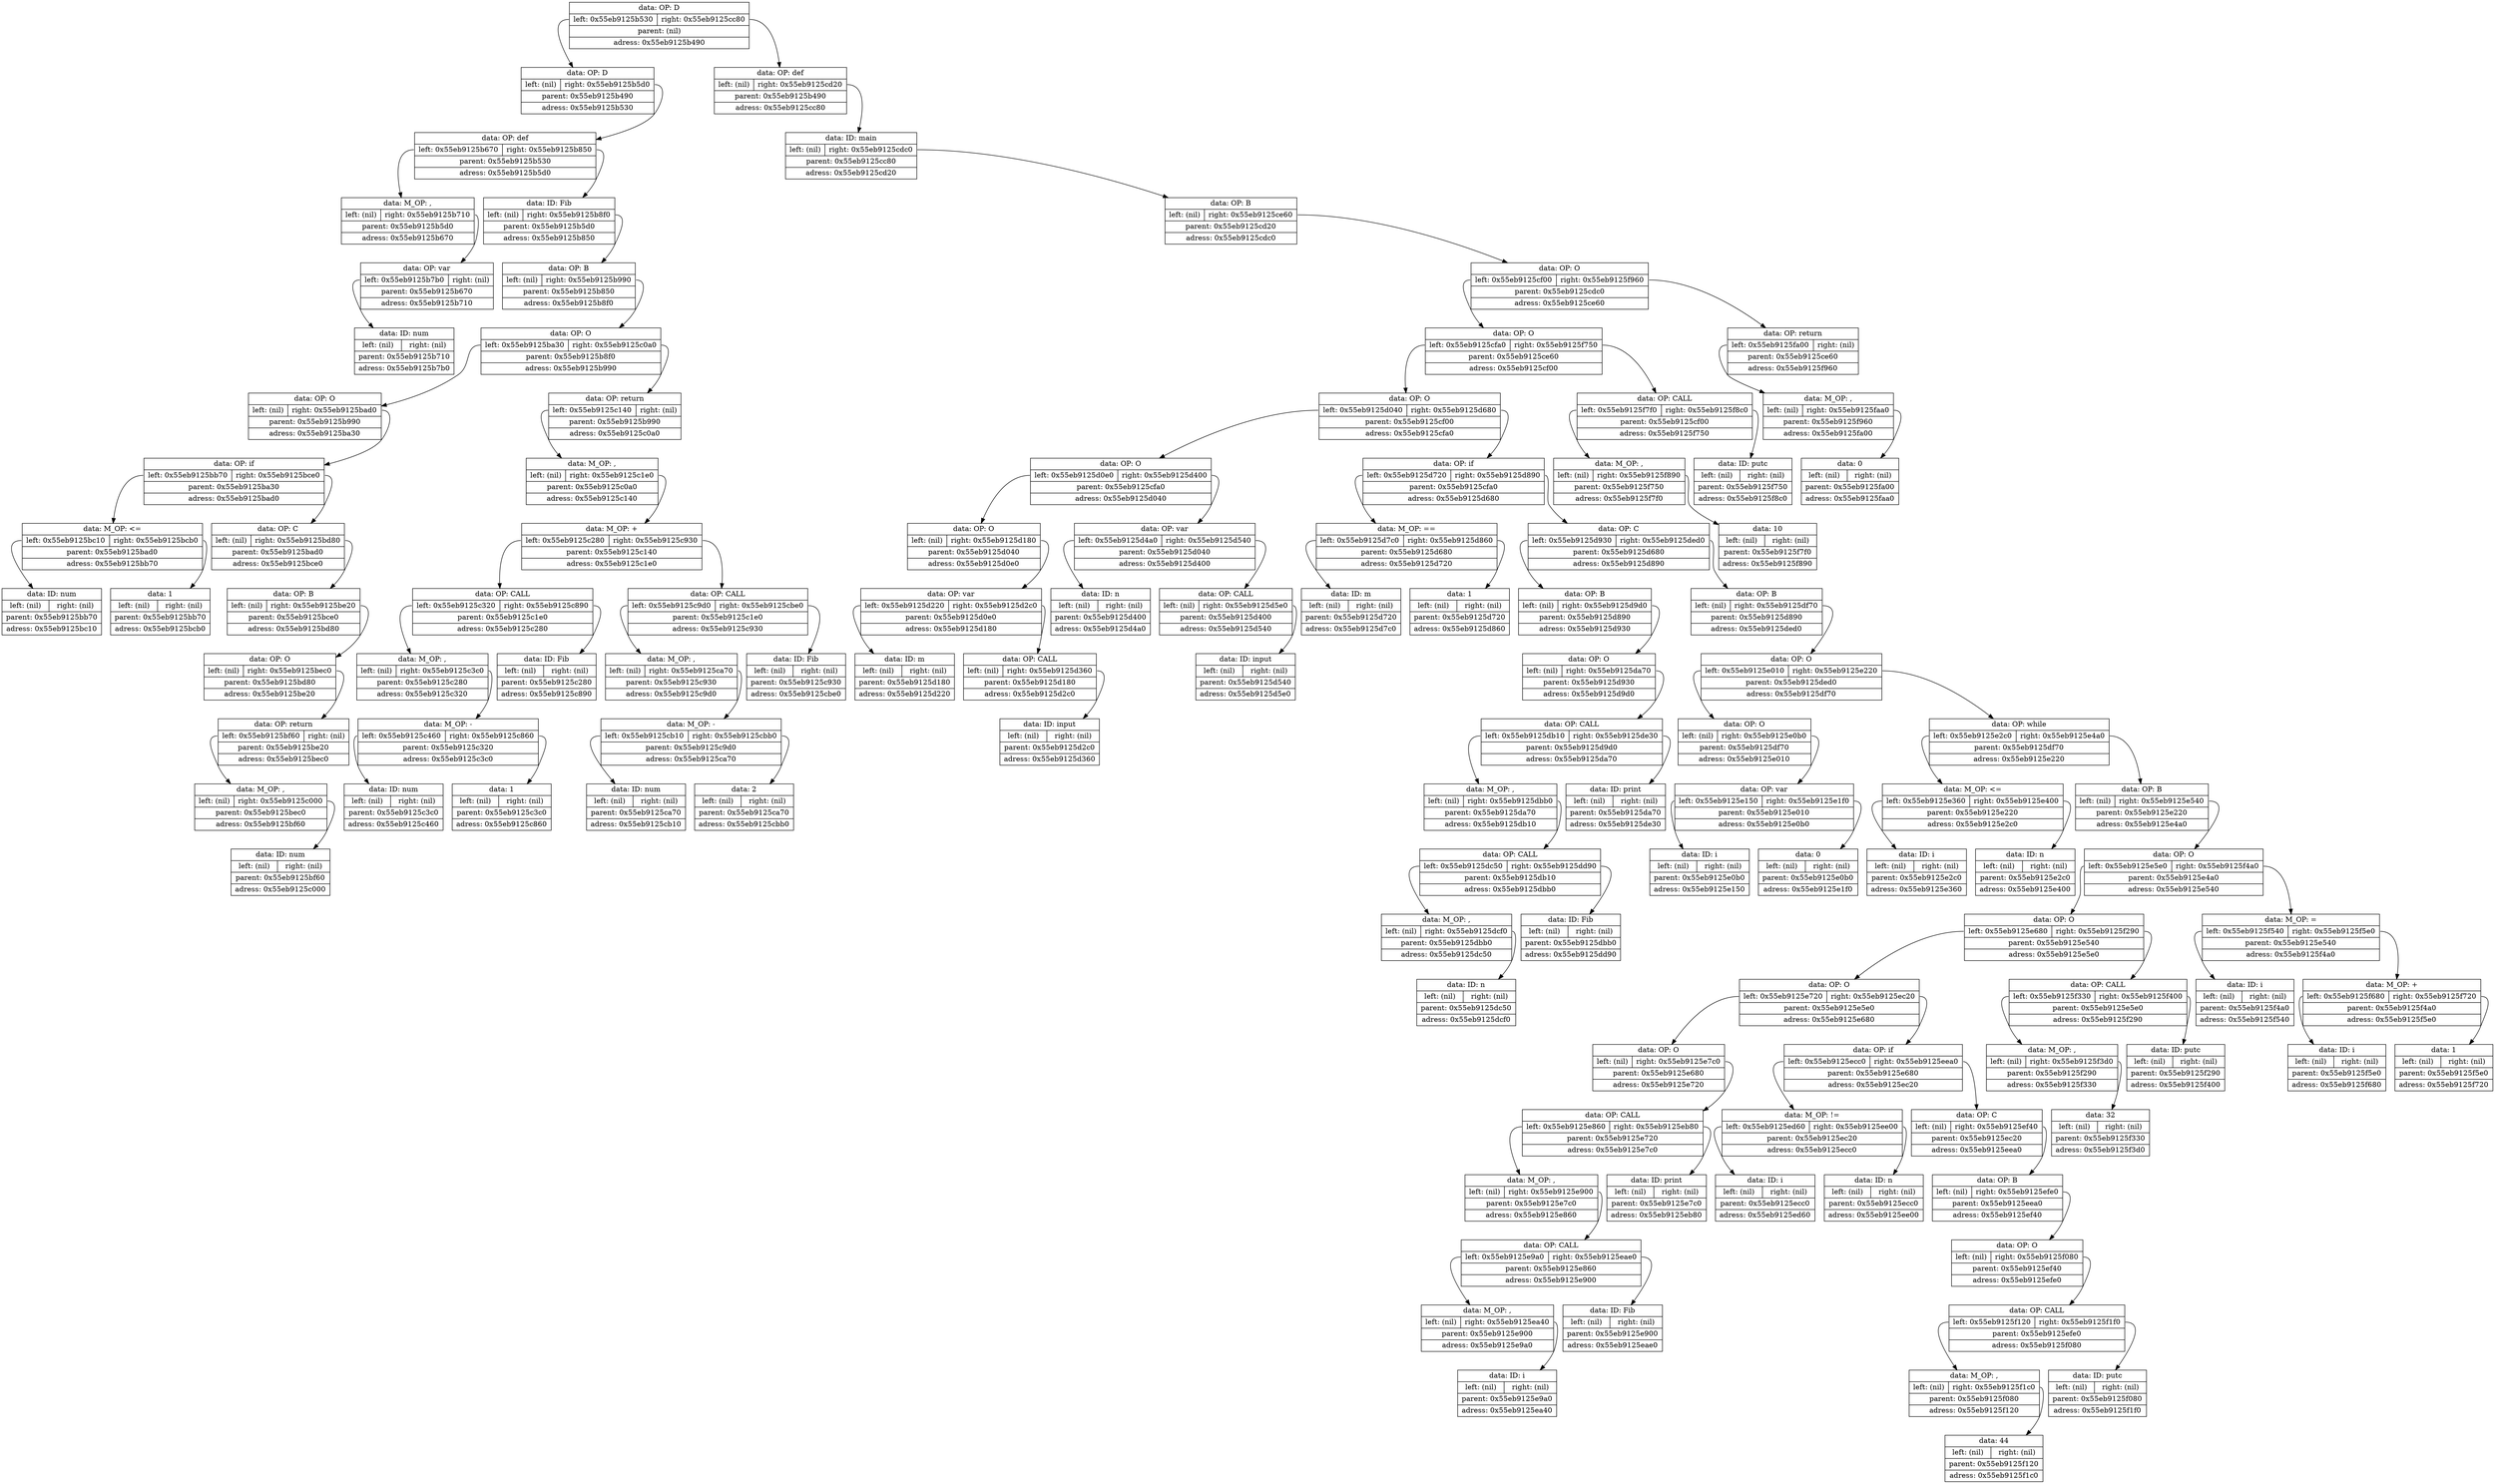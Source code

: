 digraph dump
{
	node0x55eb9125b490 [shape = "record", label = "{<f1>data: OP: D|{<f2>left: 0x55eb9125b530|<f3>right: 0x55eb9125cc80}|<f4>parent: (nil)|<f5>adress: 0x55eb9125b490}"];
	node0x55eb9125b530 [shape = "record", label = "{<f1>data: OP: D|{<f2>left: (nil)|<f3>right: 0x55eb9125b5d0}|<f4>parent: 0x55eb9125b490|<f5>adress: 0x55eb9125b530}"];
	node0x55eb9125b5d0 [shape = "record", label = "{<f1>data: OP: def|{<f2>left: 0x55eb9125b670|<f3>right: 0x55eb9125b850}|<f4>parent: 0x55eb9125b530|<f5>adress: 0x55eb9125b5d0}"];
	node0x55eb9125b670 [shape = "record", label = "{<f1>data: M_OP: ,|{<f2>left: (nil)|<f3>right: 0x55eb9125b710}|<f4>parent: 0x55eb9125b5d0|<f5>adress: 0x55eb9125b670}"];
	node0x55eb9125b710 [shape = "record", label = "{<f1>data: OP: var|{<f2>left: 0x55eb9125b7b0|<f3>right: (nil)}|<f4>parent: 0x55eb9125b670|<f5>adress: 0x55eb9125b710}"];
	node0x55eb9125b7b0 [shape = "record", label = "{<f1>data: ID: num|{<f2>left: (nil)|<f3>right: (nil)}|<f4>parent: 0x55eb9125b710|<f5>adress: 0x55eb9125b7b0}"];
	node0x55eb9125b710:f2 -> node0x55eb9125b7b0
	node0x55eb9125b670:f3 -> node0x55eb9125b710
	node0x55eb9125b5d0:f2 -> node0x55eb9125b670
	node0x55eb9125b850 [shape = "record", label = "{<f1>data: ID: Fib|{<f2>left: (nil)|<f3>right: 0x55eb9125b8f0}|<f4>parent: 0x55eb9125b5d0|<f5>adress: 0x55eb9125b850}"];
	node0x55eb9125b8f0 [shape = "record", label = "{<f1>data: OP: B|{<f2>left: (nil)|<f3>right: 0x55eb9125b990}|<f4>parent: 0x55eb9125b850|<f5>adress: 0x55eb9125b8f0}"];
	node0x55eb9125b990 [shape = "record", label = "{<f1>data: OP: O|{<f2>left: 0x55eb9125ba30|<f3>right: 0x55eb9125c0a0}|<f4>parent: 0x55eb9125b8f0|<f5>adress: 0x55eb9125b990}"];
	node0x55eb9125ba30 [shape = "record", label = "{<f1>data: OP: O|{<f2>left: (nil)|<f3>right: 0x55eb9125bad0}|<f4>parent: 0x55eb9125b990|<f5>adress: 0x55eb9125ba30}"];
	node0x55eb9125bad0 [shape = "record", label = "{<f1>data: OP: if|{<f2>left: 0x55eb9125bb70|<f3>right: 0x55eb9125bce0}|<f4>parent: 0x55eb9125ba30|<f5>adress: 0x55eb9125bad0}"];
	node0x55eb9125bb70 [shape = "record", label = "{<f1>data: M_OP: \<=|{<f2>left: 0x55eb9125bc10|<f3>right: 0x55eb9125bcb0}|<f4>parent: 0x55eb9125bad0|<f5>adress: 0x55eb9125bb70}"];
	node0x55eb9125bc10 [shape = "record", label = "{<f1>data: ID: num|{<f2>left: (nil)|<f3>right: (nil)}|<f4>parent: 0x55eb9125bb70|<f5>adress: 0x55eb9125bc10}"];
	node0x55eb9125bb70:f2 -> node0x55eb9125bc10
	node0x55eb9125bcb0 [shape = "record", label = "{<f1>data: 1|{<f2>left: (nil)|<f3>right: (nil)}|<f4>parent: 0x55eb9125bb70|<f5>adress: 0x55eb9125bcb0}"];
	node0x55eb9125bb70:f3 -> node0x55eb9125bcb0
	node0x55eb9125bad0:f2 -> node0x55eb9125bb70
	node0x55eb9125bce0 [shape = "record", label = "{<f1>data: OP: C|{<f2>left: (nil)|<f3>right: 0x55eb9125bd80}|<f4>parent: 0x55eb9125bad0|<f5>adress: 0x55eb9125bce0}"];
	node0x55eb9125bd80 [shape = "record", label = "{<f1>data: OP: B|{<f2>left: (nil)|<f3>right: 0x55eb9125be20}|<f4>parent: 0x55eb9125bce0|<f5>adress: 0x55eb9125bd80}"];
	node0x55eb9125be20 [shape = "record", label = "{<f1>data: OP: O|{<f2>left: (nil)|<f3>right: 0x55eb9125bec0}|<f4>parent: 0x55eb9125bd80|<f5>adress: 0x55eb9125be20}"];
	node0x55eb9125bec0 [shape = "record", label = "{<f1>data: OP: return|{<f2>left: 0x55eb9125bf60|<f3>right: (nil)}|<f4>parent: 0x55eb9125be20|<f5>adress: 0x55eb9125bec0}"];
	node0x55eb9125bf60 [shape = "record", label = "{<f1>data: M_OP: ,|{<f2>left: (nil)|<f3>right: 0x55eb9125c000}|<f4>parent: 0x55eb9125bec0|<f5>adress: 0x55eb9125bf60}"];
	node0x55eb9125c000 [shape = "record", label = "{<f1>data: ID: num|{<f2>left: (nil)|<f3>right: (nil)}|<f4>parent: 0x55eb9125bf60|<f5>adress: 0x55eb9125c000}"];
	node0x55eb9125bf60:f3 -> node0x55eb9125c000
	node0x55eb9125bec0:f2 -> node0x55eb9125bf60
	node0x55eb9125be20:f3 -> node0x55eb9125bec0
	node0x55eb9125bd80:f3 -> node0x55eb9125be20
	node0x55eb9125bce0:f3 -> node0x55eb9125bd80
	node0x55eb9125bad0:f3 -> node0x55eb9125bce0
	node0x55eb9125ba30:f3 -> node0x55eb9125bad0
	node0x55eb9125b990:f2 -> node0x55eb9125ba30
	node0x55eb9125c0a0 [shape = "record", label = "{<f1>data: OP: return|{<f2>left: 0x55eb9125c140|<f3>right: (nil)}|<f4>parent: 0x55eb9125b990|<f5>adress: 0x55eb9125c0a0}"];
	node0x55eb9125c140 [shape = "record", label = "{<f1>data: M_OP: ,|{<f2>left: (nil)|<f3>right: 0x55eb9125c1e0}|<f4>parent: 0x55eb9125c0a0|<f5>adress: 0x55eb9125c140}"];
	node0x55eb9125c1e0 [shape = "record", label = "{<f1>data: M_OP: +|{<f2>left: 0x55eb9125c280|<f3>right: 0x55eb9125c930}|<f4>parent: 0x55eb9125c140|<f5>adress: 0x55eb9125c1e0}"];
	node0x55eb9125c280 [shape = "record", label = "{<f1>data: OP: CALL|{<f2>left: 0x55eb9125c320|<f3>right: 0x55eb9125c890}|<f4>parent: 0x55eb9125c1e0|<f5>adress: 0x55eb9125c280}"];
	node0x55eb9125c320 [shape = "record", label = "{<f1>data: M_OP: ,|{<f2>left: (nil)|<f3>right: 0x55eb9125c3c0}|<f4>parent: 0x55eb9125c280|<f5>adress: 0x55eb9125c320}"];
	node0x55eb9125c3c0 [shape = "record", label = "{<f1>data: M_OP: -|{<f2>left: 0x55eb9125c460|<f3>right: 0x55eb9125c860}|<f4>parent: 0x55eb9125c320|<f5>adress: 0x55eb9125c3c0}"];
	node0x55eb9125c460 [shape = "record", label = "{<f1>data: ID: num|{<f2>left: (nil)|<f3>right: (nil)}|<f4>parent: 0x55eb9125c3c0|<f5>adress: 0x55eb9125c460}"];
	node0x55eb9125c3c0:f2 -> node0x55eb9125c460
	node0x55eb9125c860 [shape = "record", label = "{<f1>data: 1|{<f2>left: (nil)|<f3>right: (nil)}|<f4>parent: 0x55eb9125c3c0|<f5>adress: 0x55eb9125c860}"];
	node0x55eb9125c3c0:f3 -> node0x55eb9125c860
	node0x55eb9125c320:f3 -> node0x55eb9125c3c0
	node0x55eb9125c280:f2 -> node0x55eb9125c320
	node0x55eb9125c890 [shape = "record", label = "{<f1>data: ID: Fib|{<f2>left: (nil)|<f3>right: (nil)}|<f4>parent: 0x55eb9125c280|<f5>adress: 0x55eb9125c890}"];
	node0x55eb9125c280:f3 -> node0x55eb9125c890
	node0x55eb9125c1e0:f2 -> node0x55eb9125c280
	node0x55eb9125c930 [shape = "record", label = "{<f1>data: OP: CALL|{<f2>left: 0x55eb9125c9d0|<f3>right: 0x55eb9125cbe0}|<f4>parent: 0x55eb9125c1e0|<f5>adress: 0x55eb9125c930}"];
	node0x55eb9125c9d0 [shape = "record", label = "{<f1>data: M_OP: ,|{<f2>left: (nil)|<f3>right: 0x55eb9125ca70}|<f4>parent: 0x55eb9125c930|<f5>adress: 0x55eb9125c9d0}"];
	node0x55eb9125ca70 [shape = "record", label = "{<f1>data: M_OP: -|{<f2>left: 0x55eb9125cb10|<f3>right: 0x55eb9125cbb0}|<f4>parent: 0x55eb9125c9d0|<f5>adress: 0x55eb9125ca70}"];
	node0x55eb9125cb10 [shape = "record", label = "{<f1>data: ID: num|{<f2>left: (nil)|<f3>right: (nil)}|<f4>parent: 0x55eb9125ca70|<f5>adress: 0x55eb9125cb10}"];
	node0x55eb9125ca70:f2 -> node0x55eb9125cb10
	node0x55eb9125cbb0 [shape = "record", label = "{<f1>data: 2|{<f2>left: (nil)|<f3>right: (nil)}|<f4>parent: 0x55eb9125ca70|<f5>adress: 0x55eb9125cbb0}"];
	node0x55eb9125ca70:f3 -> node0x55eb9125cbb0
	node0x55eb9125c9d0:f3 -> node0x55eb9125ca70
	node0x55eb9125c930:f2 -> node0x55eb9125c9d0
	node0x55eb9125cbe0 [shape = "record", label = "{<f1>data: ID: Fib|{<f2>left: (nil)|<f3>right: (nil)}|<f4>parent: 0x55eb9125c930|<f5>adress: 0x55eb9125cbe0}"];
	node0x55eb9125c930:f3 -> node0x55eb9125cbe0
	node0x55eb9125c1e0:f3 -> node0x55eb9125c930
	node0x55eb9125c140:f3 -> node0x55eb9125c1e0
	node0x55eb9125c0a0:f2 -> node0x55eb9125c140
	node0x55eb9125b990:f3 -> node0x55eb9125c0a0
	node0x55eb9125b8f0:f3 -> node0x55eb9125b990
	node0x55eb9125b850:f3 -> node0x55eb9125b8f0
	node0x55eb9125b5d0:f3 -> node0x55eb9125b850
	node0x55eb9125b530:f3 -> node0x55eb9125b5d0
	node0x55eb9125b490:f2 -> node0x55eb9125b530
	node0x55eb9125cc80 [shape = "record", label = "{<f1>data: OP: def|{<f2>left: (nil)|<f3>right: 0x55eb9125cd20}|<f4>parent: 0x55eb9125b490|<f5>adress: 0x55eb9125cc80}"];
	node0x55eb9125cd20 [shape = "record", label = "{<f1>data: ID: main|{<f2>left: (nil)|<f3>right: 0x55eb9125cdc0}|<f4>parent: 0x55eb9125cc80|<f5>adress: 0x55eb9125cd20}"];
	node0x55eb9125cdc0 [shape = "record", label = "{<f1>data: OP: B|{<f2>left: (nil)|<f3>right: 0x55eb9125ce60}|<f4>parent: 0x55eb9125cd20|<f5>adress: 0x55eb9125cdc0}"];
	node0x55eb9125ce60 [shape = "record", label = "{<f1>data: OP: O|{<f2>left: 0x55eb9125cf00|<f3>right: 0x55eb9125f960}|<f4>parent: 0x55eb9125cdc0|<f5>adress: 0x55eb9125ce60}"];
	node0x55eb9125cf00 [shape = "record", label = "{<f1>data: OP: O|{<f2>left: 0x55eb9125cfa0|<f3>right: 0x55eb9125f750}|<f4>parent: 0x55eb9125ce60|<f5>adress: 0x55eb9125cf00}"];
	node0x55eb9125cfa0 [shape = "record", label = "{<f1>data: OP: O|{<f2>left: 0x55eb9125d040|<f3>right: 0x55eb9125d680}|<f4>parent: 0x55eb9125cf00|<f5>adress: 0x55eb9125cfa0}"];
	node0x55eb9125d040 [shape = "record", label = "{<f1>data: OP: O|{<f2>left: 0x55eb9125d0e0|<f3>right: 0x55eb9125d400}|<f4>parent: 0x55eb9125cfa0|<f5>adress: 0x55eb9125d040}"];
	node0x55eb9125d0e0 [shape = "record", label = "{<f1>data: OP: O|{<f2>left: (nil)|<f3>right: 0x55eb9125d180}|<f4>parent: 0x55eb9125d040|<f5>adress: 0x55eb9125d0e0}"];
	node0x55eb9125d180 [shape = "record", label = "{<f1>data: OP: var|{<f2>left: 0x55eb9125d220|<f3>right: 0x55eb9125d2c0}|<f4>parent: 0x55eb9125d0e0|<f5>adress: 0x55eb9125d180}"];
	node0x55eb9125d220 [shape = "record", label = "{<f1>data: ID: m|{<f2>left: (nil)|<f3>right: (nil)}|<f4>parent: 0x55eb9125d180|<f5>adress: 0x55eb9125d220}"];
	node0x55eb9125d180:f2 -> node0x55eb9125d220
	node0x55eb9125d2c0 [shape = "record", label = "{<f1>data: OP: CALL|{<f2>left: (nil)|<f3>right: 0x55eb9125d360}|<f4>parent: 0x55eb9125d180|<f5>adress: 0x55eb9125d2c0}"];
	node0x55eb9125d360 [shape = "record", label = "{<f1>data: ID: input|{<f2>left: (nil)|<f3>right: (nil)}|<f4>parent: 0x55eb9125d2c0|<f5>adress: 0x55eb9125d360}"];
	node0x55eb9125d2c0:f3 -> node0x55eb9125d360
	node0x55eb9125d180:f3 -> node0x55eb9125d2c0
	node0x55eb9125d0e0:f3 -> node0x55eb9125d180
	node0x55eb9125d040:f2 -> node0x55eb9125d0e0
	node0x55eb9125d400 [shape = "record", label = "{<f1>data: OP: var|{<f2>left: 0x55eb9125d4a0|<f3>right: 0x55eb9125d540}|<f4>parent: 0x55eb9125d040|<f5>adress: 0x55eb9125d400}"];
	node0x55eb9125d4a0 [shape = "record", label = "{<f1>data: ID: n|{<f2>left: (nil)|<f3>right: (nil)}|<f4>parent: 0x55eb9125d400|<f5>adress: 0x55eb9125d4a0}"];
	node0x55eb9125d400:f2 -> node0x55eb9125d4a0
	node0x55eb9125d540 [shape = "record", label = "{<f1>data: OP: CALL|{<f2>left: (nil)|<f3>right: 0x55eb9125d5e0}|<f4>parent: 0x55eb9125d400|<f5>adress: 0x55eb9125d540}"];
	node0x55eb9125d5e0 [shape = "record", label = "{<f1>data: ID: input|{<f2>left: (nil)|<f3>right: (nil)}|<f4>parent: 0x55eb9125d540|<f5>adress: 0x55eb9125d5e0}"];
	node0x55eb9125d540:f3 -> node0x55eb9125d5e0
	node0x55eb9125d400:f3 -> node0x55eb9125d540
	node0x55eb9125d040:f3 -> node0x55eb9125d400
	node0x55eb9125cfa0:f2 -> node0x55eb9125d040
	node0x55eb9125d680 [shape = "record", label = "{<f1>data: OP: if|{<f2>left: 0x55eb9125d720|<f3>right: 0x55eb9125d890}|<f4>parent: 0x55eb9125cfa0|<f5>adress: 0x55eb9125d680}"];
	node0x55eb9125d720 [shape = "record", label = "{<f1>data: M_OP: ==|{<f2>left: 0x55eb9125d7c0|<f3>right: 0x55eb9125d860}|<f4>parent: 0x55eb9125d680|<f5>adress: 0x55eb9125d720}"];
	node0x55eb9125d7c0 [shape = "record", label = "{<f1>data: ID: m|{<f2>left: (nil)|<f3>right: (nil)}|<f4>parent: 0x55eb9125d720|<f5>adress: 0x55eb9125d7c0}"];
	node0x55eb9125d720:f2 -> node0x55eb9125d7c0
	node0x55eb9125d860 [shape = "record", label = "{<f1>data: 1|{<f2>left: (nil)|<f3>right: (nil)}|<f4>parent: 0x55eb9125d720|<f5>adress: 0x55eb9125d860}"];
	node0x55eb9125d720:f3 -> node0x55eb9125d860
	node0x55eb9125d680:f2 -> node0x55eb9125d720
	node0x55eb9125d890 [shape = "record", label = "{<f1>data: OP: C|{<f2>left: 0x55eb9125d930|<f3>right: 0x55eb9125ded0}|<f4>parent: 0x55eb9125d680|<f5>adress: 0x55eb9125d890}"];
	node0x55eb9125d930 [shape = "record", label = "{<f1>data: OP: B|{<f2>left: (nil)|<f3>right: 0x55eb9125d9d0}|<f4>parent: 0x55eb9125d890|<f5>adress: 0x55eb9125d930}"];
	node0x55eb9125d9d0 [shape = "record", label = "{<f1>data: OP: O|{<f2>left: (nil)|<f3>right: 0x55eb9125da70}|<f4>parent: 0x55eb9125d930|<f5>adress: 0x55eb9125d9d0}"];
	node0x55eb9125da70 [shape = "record", label = "{<f1>data: OP: CALL|{<f2>left: 0x55eb9125db10|<f3>right: 0x55eb9125de30}|<f4>parent: 0x55eb9125d9d0|<f5>adress: 0x55eb9125da70}"];
	node0x55eb9125db10 [shape = "record", label = "{<f1>data: M_OP: ,|{<f2>left: (nil)|<f3>right: 0x55eb9125dbb0}|<f4>parent: 0x55eb9125da70|<f5>adress: 0x55eb9125db10}"];
	node0x55eb9125dbb0 [shape = "record", label = "{<f1>data: OP: CALL|{<f2>left: 0x55eb9125dc50|<f3>right: 0x55eb9125dd90}|<f4>parent: 0x55eb9125db10|<f5>adress: 0x55eb9125dbb0}"];
	node0x55eb9125dc50 [shape = "record", label = "{<f1>data: M_OP: ,|{<f2>left: (nil)|<f3>right: 0x55eb9125dcf0}|<f4>parent: 0x55eb9125dbb0|<f5>adress: 0x55eb9125dc50}"];
	node0x55eb9125dcf0 [shape = "record", label = "{<f1>data: ID: n|{<f2>left: (nil)|<f3>right: (nil)}|<f4>parent: 0x55eb9125dc50|<f5>adress: 0x55eb9125dcf0}"];
	node0x55eb9125dc50:f3 -> node0x55eb9125dcf0
	node0x55eb9125dbb0:f2 -> node0x55eb9125dc50
	node0x55eb9125dd90 [shape = "record", label = "{<f1>data: ID: Fib|{<f2>left: (nil)|<f3>right: (nil)}|<f4>parent: 0x55eb9125dbb0|<f5>adress: 0x55eb9125dd90}"];
	node0x55eb9125dbb0:f3 -> node0x55eb9125dd90
	node0x55eb9125db10:f3 -> node0x55eb9125dbb0
	node0x55eb9125da70:f2 -> node0x55eb9125db10
	node0x55eb9125de30 [shape = "record", label = "{<f1>data: ID: print|{<f2>left: (nil)|<f3>right: (nil)}|<f4>parent: 0x55eb9125da70|<f5>adress: 0x55eb9125de30}"];
	node0x55eb9125da70:f3 -> node0x55eb9125de30
	node0x55eb9125d9d0:f3 -> node0x55eb9125da70
	node0x55eb9125d930:f3 -> node0x55eb9125d9d0
	node0x55eb9125d890:f2 -> node0x55eb9125d930
	node0x55eb9125ded0 [shape = "record", label = "{<f1>data: OP: B|{<f2>left: (nil)|<f3>right: 0x55eb9125df70}|<f4>parent: 0x55eb9125d890|<f5>adress: 0x55eb9125ded0}"];
	node0x55eb9125df70 [shape = "record", label = "{<f1>data: OP: O|{<f2>left: 0x55eb9125e010|<f3>right: 0x55eb9125e220}|<f4>parent: 0x55eb9125ded0|<f5>adress: 0x55eb9125df70}"];
	node0x55eb9125e010 [shape = "record", label = "{<f1>data: OP: O|{<f2>left: (nil)|<f3>right: 0x55eb9125e0b0}|<f4>parent: 0x55eb9125df70|<f5>adress: 0x55eb9125e010}"];
	node0x55eb9125e0b0 [shape = "record", label = "{<f1>data: OP: var|{<f2>left: 0x55eb9125e150|<f3>right: 0x55eb9125e1f0}|<f4>parent: 0x55eb9125e010|<f5>adress: 0x55eb9125e0b0}"];
	node0x55eb9125e150 [shape = "record", label = "{<f1>data: ID: i|{<f2>left: (nil)|<f3>right: (nil)}|<f4>parent: 0x55eb9125e0b0|<f5>adress: 0x55eb9125e150}"];
	node0x55eb9125e0b0:f2 -> node0x55eb9125e150
	node0x55eb9125e1f0 [shape = "record", label = "{<f1>data: 0|{<f2>left: (nil)|<f3>right: (nil)}|<f4>parent: 0x55eb9125e0b0|<f5>adress: 0x55eb9125e1f0}"];
	node0x55eb9125e0b0:f3 -> node0x55eb9125e1f0
	node0x55eb9125e010:f3 -> node0x55eb9125e0b0
	node0x55eb9125df70:f2 -> node0x55eb9125e010
	node0x55eb9125e220 [shape = "record", label = "{<f1>data: OP: while|{<f2>left: 0x55eb9125e2c0|<f3>right: 0x55eb9125e4a0}|<f4>parent: 0x55eb9125df70|<f5>adress: 0x55eb9125e220}"];
	node0x55eb9125e2c0 [shape = "record", label = "{<f1>data: M_OP: \<=|{<f2>left: 0x55eb9125e360|<f3>right: 0x55eb9125e400}|<f4>parent: 0x55eb9125e220|<f5>adress: 0x55eb9125e2c0}"];
	node0x55eb9125e360 [shape = "record", label = "{<f1>data: ID: i|{<f2>left: (nil)|<f3>right: (nil)}|<f4>parent: 0x55eb9125e2c0|<f5>adress: 0x55eb9125e360}"];
	node0x55eb9125e2c0:f2 -> node0x55eb9125e360
	node0x55eb9125e400 [shape = "record", label = "{<f1>data: ID: n|{<f2>left: (nil)|<f3>right: (nil)}|<f4>parent: 0x55eb9125e2c0|<f5>adress: 0x55eb9125e400}"];
	node0x55eb9125e2c0:f3 -> node0x55eb9125e400
	node0x55eb9125e220:f2 -> node0x55eb9125e2c0
	node0x55eb9125e4a0 [shape = "record", label = "{<f1>data: OP: B|{<f2>left: (nil)|<f3>right: 0x55eb9125e540}|<f4>parent: 0x55eb9125e220|<f5>adress: 0x55eb9125e4a0}"];
	node0x55eb9125e540 [shape = "record", label = "{<f1>data: OP: O|{<f2>left: 0x55eb9125e5e0|<f3>right: 0x55eb9125f4a0}|<f4>parent: 0x55eb9125e4a0|<f5>adress: 0x55eb9125e540}"];
	node0x55eb9125e5e0 [shape = "record", label = "{<f1>data: OP: O|{<f2>left: 0x55eb9125e680|<f3>right: 0x55eb9125f290}|<f4>parent: 0x55eb9125e540|<f5>adress: 0x55eb9125e5e0}"];
	node0x55eb9125e680 [shape = "record", label = "{<f1>data: OP: O|{<f2>left: 0x55eb9125e720|<f3>right: 0x55eb9125ec20}|<f4>parent: 0x55eb9125e5e0|<f5>adress: 0x55eb9125e680}"];
	node0x55eb9125e720 [shape = "record", label = "{<f1>data: OP: O|{<f2>left: (nil)|<f3>right: 0x55eb9125e7c0}|<f4>parent: 0x55eb9125e680|<f5>adress: 0x55eb9125e720}"];
	node0x55eb9125e7c0 [shape = "record", label = "{<f1>data: OP: CALL|{<f2>left: 0x55eb9125e860|<f3>right: 0x55eb9125eb80}|<f4>parent: 0x55eb9125e720|<f5>adress: 0x55eb9125e7c0}"];
	node0x55eb9125e860 [shape = "record", label = "{<f1>data: M_OP: ,|{<f2>left: (nil)|<f3>right: 0x55eb9125e900}|<f4>parent: 0x55eb9125e7c0|<f5>adress: 0x55eb9125e860}"];
	node0x55eb9125e900 [shape = "record", label = "{<f1>data: OP: CALL|{<f2>left: 0x55eb9125e9a0|<f3>right: 0x55eb9125eae0}|<f4>parent: 0x55eb9125e860|<f5>adress: 0x55eb9125e900}"];
	node0x55eb9125e9a0 [shape = "record", label = "{<f1>data: M_OP: ,|{<f2>left: (nil)|<f3>right: 0x55eb9125ea40}|<f4>parent: 0x55eb9125e900|<f5>adress: 0x55eb9125e9a0}"];
	node0x55eb9125ea40 [shape = "record", label = "{<f1>data: ID: i|{<f2>left: (nil)|<f3>right: (nil)}|<f4>parent: 0x55eb9125e9a0|<f5>adress: 0x55eb9125ea40}"];
	node0x55eb9125e9a0:f3 -> node0x55eb9125ea40
	node0x55eb9125e900:f2 -> node0x55eb9125e9a0
	node0x55eb9125eae0 [shape = "record", label = "{<f1>data: ID: Fib|{<f2>left: (nil)|<f3>right: (nil)}|<f4>parent: 0x55eb9125e900|<f5>adress: 0x55eb9125eae0}"];
	node0x55eb9125e900:f3 -> node0x55eb9125eae0
	node0x55eb9125e860:f3 -> node0x55eb9125e900
	node0x55eb9125e7c0:f2 -> node0x55eb9125e860
	node0x55eb9125eb80 [shape = "record", label = "{<f1>data: ID: print|{<f2>left: (nil)|<f3>right: (nil)}|<f4>parent: 0x55eb9125e7c0|<f5>adress: 0x55eb9125eb80}"];
	node0x55eb9125e7c0:f3 -> node0x55eb9125eb80
	node0x55eb9125e720:f3 -> node0x55eb9125e7c0
	node0x55eb9125e680:f2 -> node0x55eb9125e720
	node0x55eb9125ec20 [shape = "record", label = "{<f1>data: OP: if|{<f2>left: 0x55eb9125ecc0|<f3>right: 0x55eb9125eea0}|<f4>parent: 0x55eb9125e680|<f5>adress: 0x55eb9125ec20}"];
	node0x55eb9125ecc0 [shape = "record", label = "{<f1>data: M_OP: !=|{<f2>left: 0x55eb9125ed60|<f3>right: 0x55eb9125ee00}|<f4>parent: 0x55eb9125ec20|<f5>adress: 0x55eb9125ecc0}"];
	node0x55eb9125ed60 [shape = "record", label = "{<f1>data: ID: i|{<f2>left: (nil)|<f3>right: (nil)}|<f4>parent: 0x55eb9125ecc0|<f5>adress: 0x55eb9125ed60}"];
	node0x55eb9125ecc0:f2 -> node0x55eb9125ed60
	node0x55eb9125ee00 [shape = "record", label = "{<f1>data: ID: n|{<f2>left: (nil)|<f3>right: (nil)}|<f4>parent: 0x55eb9125ecc0|<f5>adress: 0x55eb9125ee00}"];
	node0x55eb9125ecc0:f3 -> node0x55eb9125ee00
	node0x55eb9125ec20:f2 -> node0x55eb9125ecc0
	node0x55eb9125eea0 [shape = "record", label = "{<f1>data: OP: C|{<f2>left: (nil)|<f3>right: 0x55eb9125ef40}|<f4>parent: 0x55eb9125ec20|<f5>adress: 0x55eb9125eea0}"];
	node0x55eb9125ef40 [shape = "record", label = "{<f1>data: OP: B|{<f2>left: (nil)|<f3>right: 0x55eb9125efe0}|<f4>parent: 0x55eb9125eea0|<f5>adress: 0x55eb9125ef40}"];
	node0x55eb9125efe0 [shape = "record", label = "{<f1>data: OP: O|{<f2>left: (nil)|<f3>right: 0x55eb9125f080}|<f4>parent: 0x55eb9125ef40|<f5>adress: 0x55eb9125efe0}"];
	node0x55eb9125f080 [shape = "record", label = "{<f1>data: OP: CALL|{<f2>left: 0x55eb9125f120|<f3>right: 0x55eb9125f1f0}|<f4>parent: 0x55eb9125efe0|<f5>adress: 0x55eb9125f080}"];
	node0x55eb9125f120 [shape = "record", label = "{<f1>data: M_OP: ,|{<f2>left: (nil)|<f3>right: 0x55eb9125f1c0}|<f4>parent: 0x55eb9125f080|<f5>adress: 0x55eb9125f120}"];
	node0x55eb9125f1c0 [shape = "record", label = "{<f1>data: 44|{<f2>left: (nil)|<f3>right: (nil)}|<f4>parent: 0x55eb9125f120|<f5>adress: 0x55eb9125f1c0}"];
	node0x55eb9125f120:f3 -> node0x55eb9125f1c0
	node0x55eb9125f080:f2 -> node0x55eb9125f120
	node0x55eb9125f1f0 [shape = "record", label = "{<f1>data: ID: putc|{<f2>left: (nil)|<f3>right: (nil)}|<f4>parent: 0x55eb9125f080|<f5>adress: 0x55eb9125f1f0}"];
	node0x55eb9125f080:f3 -> node0x55eb9125f1f0
	node0x55eb9125efe0:f3 -> node0x55eb9125f080
	node0x55eb9125ef40:f3 -> node0x55eb9125efe0
	node0x55eb9125eea0:f3 -> node0x55eb9125ef40
	node0x55eb9125ec20:f3 -> node0x55eb9125eea0
	node0x55eb9125e680:f3 -> node0x55eb9125ec20
	node0x55eb9125e5e0:f2 -> node0x55eb9125e680
	node0x55eb9125f290 [shape = "record", label = "{<f1>data: OP: CALL|{<f2>left: 0x55eb9125f330|<f3>right: 0x55eb9125f400}|<f4>parent: 0x55eb9125e5e0|<f5>adress: 0x55eb9125f290}"];
	node0x55eb9125f330 [shape = "record", label = "{<f1>data: M_OP: ,|{<f2>left: (nil)|<f3>right: 0x55eb9125f3d0}|<f4>parent: 0x55eb9125f290|<f5>adress: 0x55eb9125f330}"];
	node0x55eb9125f3d0 [shape = "record", label = "{<f1>data: 32|{<f2>left: (nil)|<f3>right: (nil)}|<f4>parent: 0x55eb9125f330|<f5>adress: 0x55eb9125f3d0}"];
	node0x55eb9125f330:f3 -> node0x55eb9125f3d0
	node0x55eb9125f290:f2 -> node0x55eb9125f330
	node0x55eb9125f400 [shape = "record", label = "{<f1>data: ID: putc|{<f2>left: (nil)|<f3>right: (nil)}|<f4>parent: 0x55eb9125f290|<f5>adress: 0x55eb9125f400}"];
	node0x55eb9125f290:f3 -> node0x55eb9125f400
	node0x55eb9125e5e0:f3 -> node0x55eb9125f290
	node0x55eb9125e540:f2 -> node0x55eb9125e5e0
	node0x55eb9125f4a0 [shape = "record", label = "{<f1>data: M_OP: =|{<f2>left: 0x55eb9125f540|<f3>right: 0x55eb9125f5e0}|<f4>parent: 0x55eb9125e540|<f5>adress: 0x55eb9125f4a0}"];
	node0x55eb9125f540 [shape = "record", label = "{<f1>data: ID: i|{<f2>left: (nil)|<f3>right: (nil)}|<f4>parent: 0x55eb9125f4a0|<f5>adress: 0x55eb9125f540}"];
	node0x55eb9125f4a0:f2 -> node0x55eb9125f540
	node0x55eb9125f5e0 [shape = "record", label = "{<f1>data: M_OP: +|{<f2>left: 0x55eb9125f680|<f3>right: 0x55eb9125f720}|<f4>parent: 0x55eb9125f4a0|<f5>adress: 0x55eb9125f5e0}"];
	node0x55eb9125f680 [shape = "record", label = "{<f1>data: ID: i|{<f2>left: (nil)|<f3>right: (nil)}|<f4>parent: 0x55eb9125f5e0|<f5>adress: 0x55eb9125f680}"];
	node0x55eb9125f5e0:f2 -> node0x55eb9125f680
	node0x55eb9125f720 [shape = "record", label = "{<f1>data: 1|{<f2>left: (nil)|<f3>right: (nil)}|<f4>parent: 0x55eb9125f5e0|<f5>adress: 0x55eb9125f720}"];
	node0x55eb9125f5e0:f3 -> node0x55eb9125f720
	node0x55eb9125f4a0:f3 -> node0x55eb9125f5e0
	node0x55eb9125e540:f3 -> node0x55eb9125f4a0
	node0x55eb9125e4a0:f3 -> node0x55eb9125e540
	node0x55eb9125e220:f3 -> node0x55eb9125e4a0
	node0x55eb9125df70:f3 -> node0x55eb9125e220
	node0x55eb9125ded0:f3 -> node0x55eb9125df70
	node0x55eb9125d890:f3 -> node0x55eb9125ded0
	node0x55eb9125d680:f3 -> node0x55eb9125d890
	node0x55eb9125cfa0:f3 -> node0x55eb9125d680
	node0x55eb9125cf00:f2 -> node0x55eb9125cfa0
	node0x55eb9125f750 [shape = "record", label = "{<f1>data: OP: CALL|{<f2>left: 0x55eb9125f7f0|<f3>right: 0x55eb9125f8c0}|<f4>parent: 0x55eb9125cf00|<f5>adress: 0x55eb9125f750}"];
	node0x55eb9125f7f0 [shape = "record", label = "{<f1>data: M_OP: ,|{<f2>left: (nil)|<f3>right: 0x55eb9125f890}|<f4>parent: 0x55eb9125f750|<f5>adress: 0x55eb9125f7f0}"];
	node0x55eb9125f890 [shape = "record", label = "{<f1>data: 10|{<f2>left: (nil)|<f3>right: (nil)}|<f4>parent: 0x55eb9125f7f0|<f5>adress: 0x55eb9125f890}"];
	node0x55eb9125f7f0:f3 -> node0x55eb9125f890
	node0x55eb9125f750:f2 -> node0x55eb9125f7f0
	node0x55eb9125f8c0 [shape = "record", label = "{<f1>data: ID: putc|{<f2>left: (nil)|<f3>right: (nil)}|<f4>parent: 0x55eb9125f750|<f5>adress: 0x55eb9125f8c0}"];
	node0x55eb9125f750:f3 -> node0x55eb9125f8c0
	node0x55eb9125cf00:f3 -> node0x55eb9125f750
	node0x55eb9125ce60:f2 -> node0x55eb9125cf00
	node0x55eb9125f960 [shape = "record", label = "{<f1>data: OP: return|{<f2>left: 0x55eb9125fa00|<f3>right: (nil)}|<f4>parent: 0x55eb9125ce60|<f5>adress: 0x55eb9125f960}"];
	node0x55eb9125fa00 [shape = "record", label = "{<f1>data: M_OP: ,|{<f2>left: (nil)|<f3>right: 0x55eb9125faa0}|<f4>parent: 0x55eb9125f960|<f5>adress: 0x55eb9125fa00}"];
	node0x55eb9125faa0 [shape = "record", label = "{<f1>data: 0|{<f2>left: (nil)|<f3>right: (nil)}|<f4>parent: 0x55eb9125fa00|<f5>adress: 0x55eb9125faa0}"];
	node0x55eb9125fa00:f3 -> node0x55eb9125faa0
	node0x55eb9125f960:f2 -> node0x55eb9125fa00
	node0x55eb9125ce60:f3 -> node0x55eb9125f960
	node0x55eb9125cdc0:f3 -> node0x55eb9125ce60
	node0x55eb9125cd20:f3 -> node0x55eb9125cdc0
	node0x55eb9125cc80:f3 -> node0x55eb9125cd20
	node0x55eb9125b490:f3 -> node0x55eb9125cc80

}
